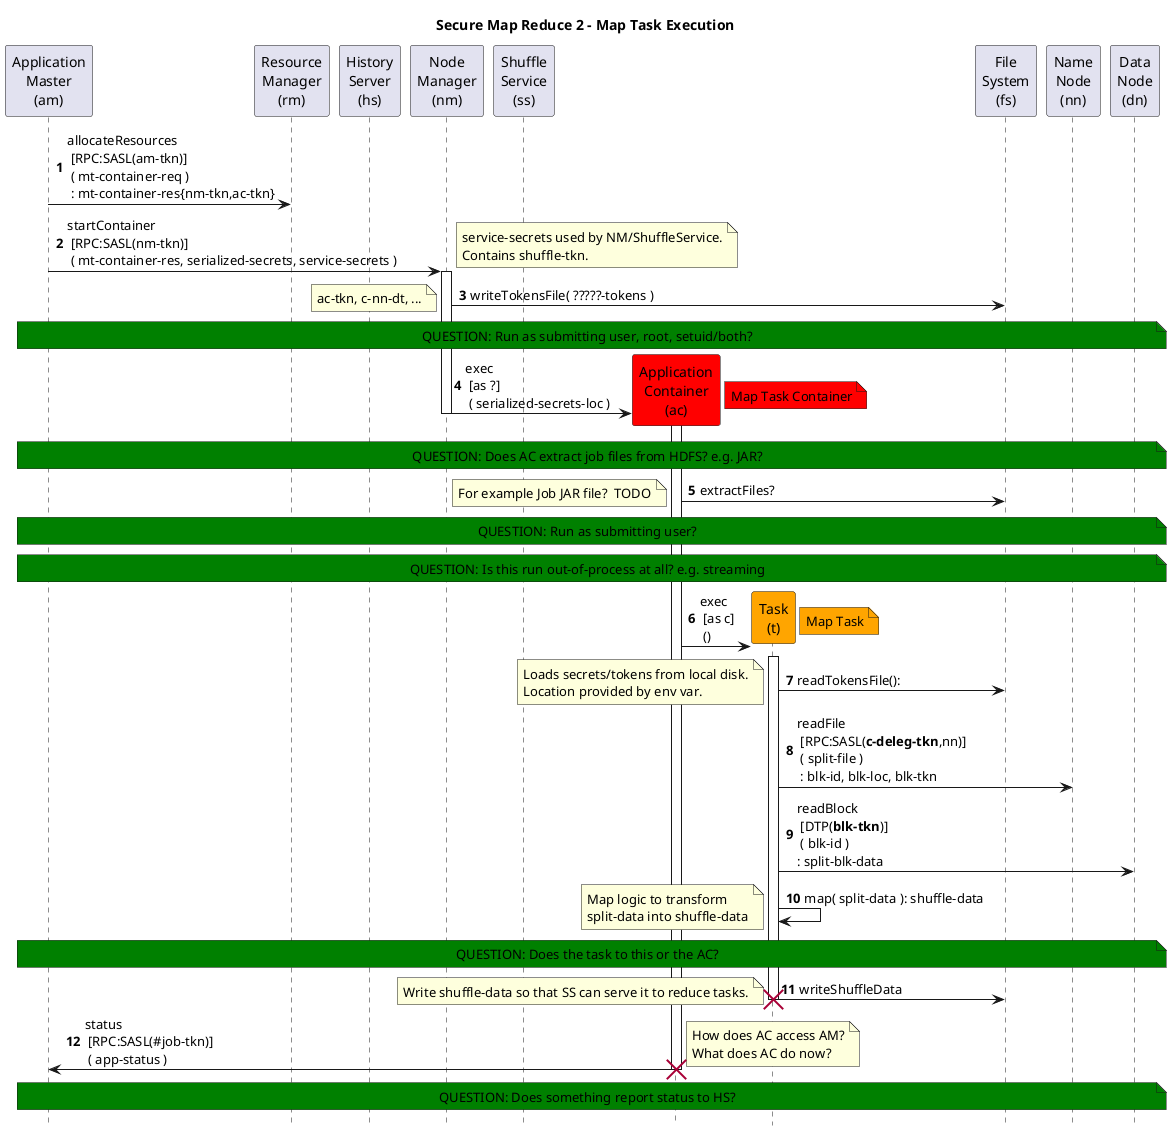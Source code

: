 @startuml
title Secure Map Reduce 2 - Map Task Execution
autonumber
hide footbox

'participant "Client\n(c)" as C
participant "Application\nMaster\n(am)" as AM
'participant "Client\nService\n(cs)" as CS
participant "Resource\nManager\n(rm)" as RM
participant "History\nServer\n(hs)" as HS
participant "Node\nManager\n(nm)" as NM
participant "Shuffle\nService\n(ss)" as SS
participant "Application\nContainer\n(ac)" as AC #red
participant "Task\n(t)" as T #orange
participant "File\nSystem\n(fs)" as FS
participant "Name\nNode\n(nn)" as NN
participant "Data\nNode\n(dn)" as DN

  'note over C,DN #green: QUESTION ?

'1
AM->RM: allocateResources\n [RPC:SASL(am-tkn)]\n ( mt-container-req )\n : mt-container-res{nm-tkn,ac-tkn}

'2
AM->NM: startContainer\n [RPC:SASL(nm-tkn)]\n ( mt-container-res, serialized-secrets, service-secrets )
  note right: service-secrets used by NM/ShuffleService.\nContains shuffle-tkn.

  activate NM
'3
NM->FS: writeTokensFile( ?????-tokens )
  note left: ac-tkn, c-nn-dt, ...

  create AC

  note over AM,DN #green: QUESTION: Run as submitting user, root, setuid/both?

'4
NM->AC: exec\n [as ?]\n ( serialized-secrets-loc )
  note right #red: Map Task Container

  deactivate NM
  activate AC

  note over AM,DN #green: QUESTION: Does AC extract job files from HDFS? e.g. JAR?
'5
AC->FS: extractFiles?
  note left: For example Job JAR file?  TODO
  create T

  note over AM,DN #green: QUESTION: Run as submitting user?
  note over AM,DN #green: QUESTION: Is this run out-of-process at all? e.g. streaming

'6
AC->T: exec\n [as c]\n ()
  note right #orange: Map Task
  activate T

'7
T->FS: readTokensFile():
  note left: Loads secrets/tokens from local disk.\nLocation provided by env var.

'8
T->NN: readFile\n [RPC:SASL(<b>c-deleg-tkn</b>,nn)]\n ( split-file )\n : blk-id, blk-loc, blk-tkn

'9
T->DN: readBlock\n [DTP(<b>blk-tkn</b>)]\n ( blk-id )\n: split-blk-data

'10
T->T: map( split-data ): shuffle-data
  note left: Map logic to transform\nsplit-data into shuffle-data

note over AM,DN #green: QUESTION: Does the task to this or the AC?

'11
T->FS: writeShuffleData
  note left: Write shuffle-data so that SS can serve it to reduce tasks.

  deactivate T
  destroy T

'12
AC->AM: status\n [RPC:SASL(#job-tkn)]\n ( app-status )
  note right: How does AC access AM?\nWhat does AC do now?
  deactivate AC
  destroy AC

note over AM,DN #green: QUESTION: Does something report status to HS?

@enduml